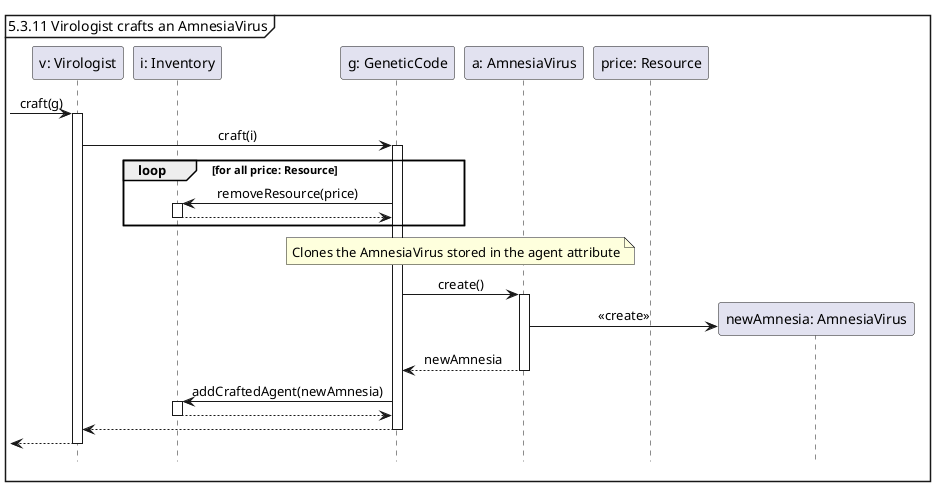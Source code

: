 @startuml
'https://plantuml.com/sequence-diagram

hide footbox
skinparam sequenceMessageAlign center

mainframe  5.3.11 Virologist crafts an AmnesiaVirus

participant "v: Virologist" as v
participant "i: Inventory" as i
participant "g: GeneticCode" as g
participant "a: AmnesiaVirus" as a1
participant "price: Resource"
participant "newAmnesia: AmnesiaVirus" as a2


 -> v ++ : craft(g)
        v -> g ++ : craft(i)
            loop for all price: Resource
                g -> i ++ : removeResource(price)
                return
            end
            note over g, a1 : Clones the AmnesiaVirus stored in the agent attribute
            g -> a1 ++ : create()
                a1 -> a2 ** : <<create>>
            return newAmnesia
            g -> i ++ : addCraftedAgent(newAmnesia)
            return
        return
return

@enduml